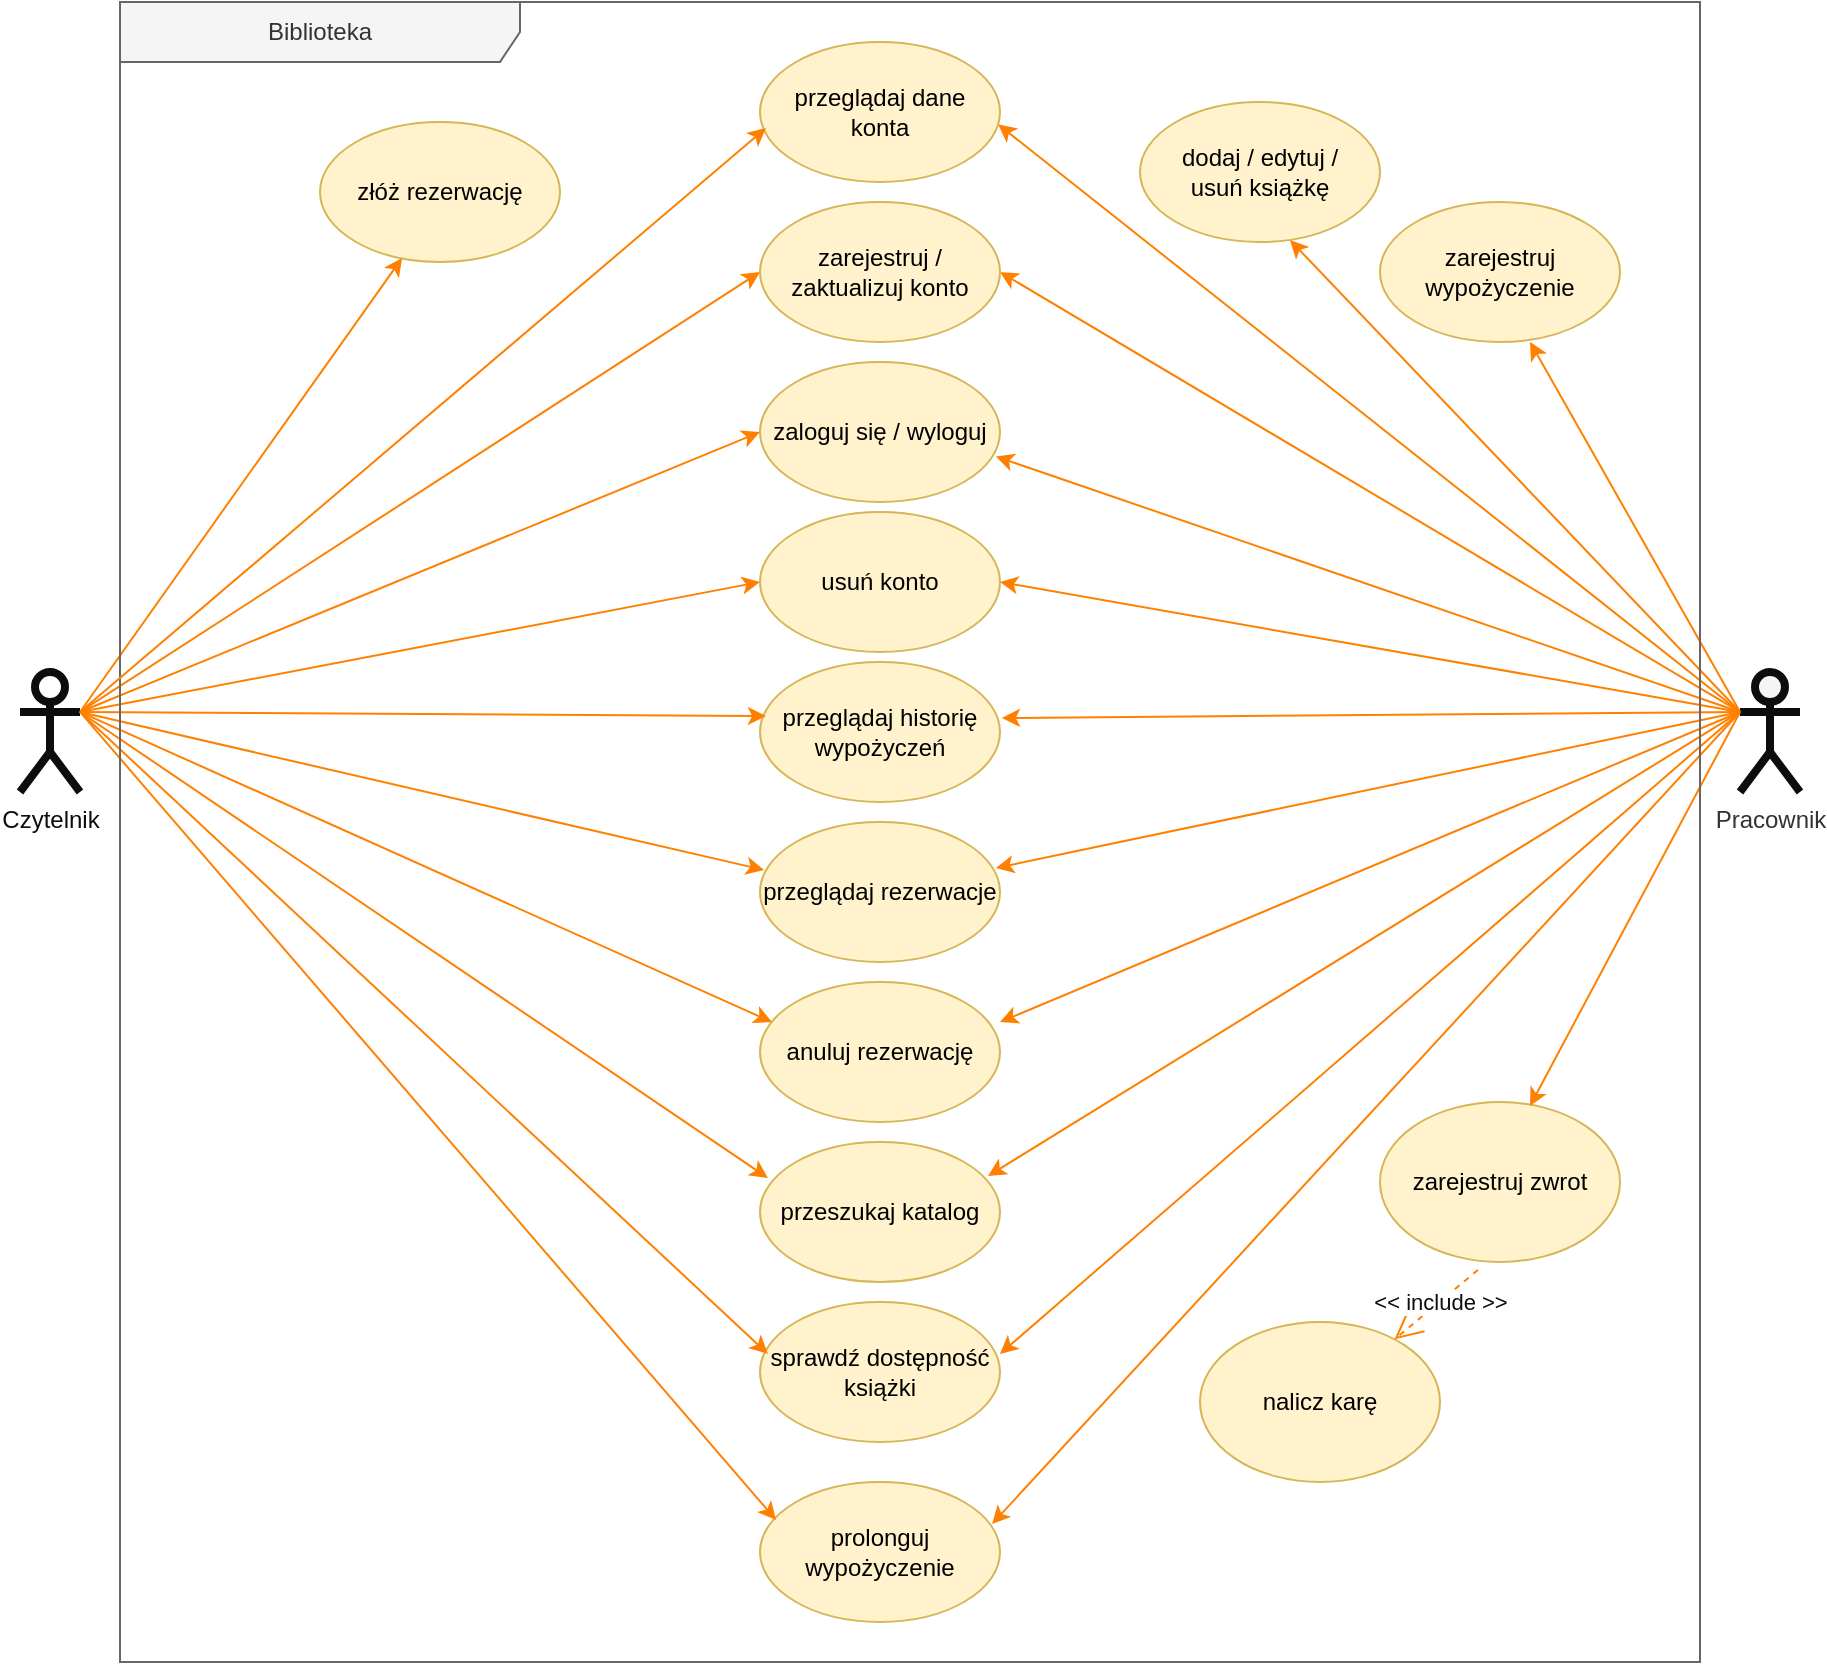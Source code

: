 <mxfile version="13.7.3" type="device"><diagram id="1cee9afd-dcdd-cf27-cb82-50d77dad4855" name="Page-1"><mxGraphModel dx="2586" dy="850" grid="1" gridSize="10" guides="1" tooltips="1" connect="1" arrows="1" fold="1" page="1" pageScale="1" pageWidth="850" pageHeight="1100" math="0" shadow="0"><root><mxCell id="0"/><mxCell id="1" parent="0"/><mxCell id="c1cb8d76720eaeb-1" value="zaloguj się / wyloguj" style="ellipse;whiteSpace=wrap;html=1;fillColor=#fff2cc;strokeColor=#d6b656;" parent="1" vertex="1"><mxGeometry x="350" y="180" width="120" height="70" as="geometry"/></mxCell><mxCell id="c1cb8d76720eaeb-3" value="nalicz karę" style="ellipse;whiteSpace=wrap;html=1;fillColor=#fff2cc;strokeColor=#d6b656;" parent="1" vertex="1"><mxGeometry x="570" y="660" width="120" height="80" as="geometry"/></mxCell><mxCell id="c1cb8d76720eaeb-4" value="zarejestruj zwrot" style="ellipse;whiteSpace=wrap;html=1;fillColor=#fff2cc;strokeColor=#d6b656;" parent="1" vertex="1"><mxGeometry x="660" y="550" width="120" height="80" as="geometry"/></mxCell><mxCell id="c1cb8d76720eaeb-10" style="html=1;exitX=1;exitY=0.333;exitPerimeter=0;entryX=0;entryY=0.5;jettySize=auto;orthogonalLoop=1;fillColor=#ffcd28;curved=1;fontColor=#000099;gradientColor=#ffa500;strokeColor=#FF8000;" parent="1" source="c1cb8d76720eaeb-15" target="c1cb8d76720eaeb-1" edge="1"><mxGeometry relative="1" as="geometry"/></mxCell><mxCell id="c1cb8d76720eaeb-12" style="rounded=0;html=1;exitX=1;exitY=0.333;exitPerimeter=0;entryX=0;entryY=0.5;jettySize=auto;orthogonalLoop=1;fontColor=#000099;strokeColor=#FF8000;" parent="1" source="c1cb8d76720eaeb-15" target="c1cb8d76720eaeb-26" edge="1"><mxGeometry relative="1" as="geometry"/></mxCell><mxCell id="c1cb8d76720eaeb-15" value="Czytelnik&lt;br&gt;" style="shape=umlActor;verticalLabelPosition=bottom;labelBackgroundColor=#ffffff;verticalAlign=top;html=1;strokeWidth=4;strokeColor=#0D0D0D;fontColor=#0D0D0D;" parent="1" vertex="1"><mxGeometry x="-20" y="335" width="30" height="60" as="geometry"/></mxCell><mxCell id="c1cb8d76720eaeb-16" style="rounded=0;html=1;exitX=0;exitY=0.333;exitPerimeter=0;entryX=0.625;entryY=0.025;jettySize=auto;orthogonalLoop=1;fontColor=#000099;strokeColor=#FF8000;entryDx=0;entryDy=0;entryPerimeter=0;" parent="1" source="c1cb8d76720eaeb-20" target="c1cb8d76720eaeb-4" edge="1"><mxGeometry relative="1" as="geometry"/></mxCell><mxCell id="c1cb8d76720eaeb-17" style="edgeStyle=none;curved=1;html=1;exitX=0;exitY=0.333;exitPerimeter=0;entryX=1;entryY=0.5;jettySize=auto;orthogonalLoop=1;strokeColor=#FF8000;fontColor=#000099;" parent="1" source="c1cb8d76720eaeb-20" target="c1cb8d76720eaeb-26" edge="1"><mxGeometry relative="1" as="geometry"/></mxCell><mxCell id="c1cb8d76720eaeb-20" value="Pracownik" style="shape=umlActor;verticalLabelPosition=bottom;labelBackgroundColor=#ffffff;verticalAlign=top;html=1;strokeWidth=4;fontColor=#333333;fillColor=#f5f5f5;strokeColor=#0D0D0D;" parent="1" vertex="1"><mxGeometry x="840" y="335" width="30" height="60" as="geometry"/></mxCell><mxCell id="c1cb8d76720eaeb-25" value="&lt;font color=&quot;#0d0d0d&quot;&gt;&amp;lt;&amp;lt; include &amp;gt;&amp;gt;&lt;/font&gt;" style="endArrow=open;endSize=12;dashed=1;html=1;exitX=0.408;exitY=1.05;fontColor=#000099;strokeColor=#FF8000;exitDx=0;exitDy=0;exitPerimeter=0;" parent="1" source="c1cb8d76720eaeb-4" target="c1cb8d76720eaeb-3" edge="1"><mxGeometry x="-0.091" width="160" relative="1" as="geometry"><mxPoint x="425" y="335" as="sourcePoint"/><mxPoint x="555" y="355" as="targetPoint"/><mxPoint as="offset"/></mxGeometry></mxCell><mxCell id="c1cb8d76720eaeb-26" value="zarejestruj / zaktualizuj konto" style="ellipse;whiteSpace=wrap;html=1;fillColor=#fff2cc;strokeColor=#d6b656;" parent="1" vertex="1"><mxGeometry x="350" y="100" width="120" height="70" as="geometry"/></mxCell><mxCell id="EXUxKiD1SoixaMoRU3UP-10" value="" style="endArrow=classic;html=1;fontColor=#0D0D0D;exitX=0;exitY=0.333;exitDx=0;exitDy=0;exitPerimeter=0;entryX=0.983;entryY=0.675;entryDx=0;entryDy=0;gradientColor=#ffa500;fillColor=#ffcd28;strokeColor=#FF8000;entryPerimeter=0;" edge="1" parent="1" source="c1cb8d76720eaeb-20" target="c1cb8d76720eaeb-1"><mxGeometry width="50" height="50" relative="1" as="geometry"><mxPoint x="400" y="270" as="sourcePoint"/><mxPoint x="450" y="220" as="targetPoint"/></mxGeometry></mxCell><mxCell id="EXUxKiD1SoixaMoRU3UP-11" value="usuń konto" style="ellipse;whiteSpace=wrap;html=1;fillColor=#fff2cc;strokeColor=#d6b656;" vertex="1" parent="1"><mxGeometry x="350" y="255" width="120" height="70" as="geometry"/></mxCell><mxCell id="EXUxKiD1SoixaMoRU3UP-12" value="" style="endArrow=classic;html=1;strokeColor=#FF8000;fontColor=#0D0D0D;exitX=1;exitY=0.333;exitDx=0;exitDy=0;exitPerimeter=0;entryX=0;entryY=0.5;entryDx=0;entryDy=0;" edge="1" parent="1" source="c1cb8d76720eaeb-15" target="EXUxKiD1SoixaMoRU3UP-11"><mxGeometry width="50" height="50" relative="1" as="geometry"><mxPoint x="400" y="280" as="sourcePoint"/><mxPoint x="450" y="230" as="targetPoint"/></mxGeometry></mxCell><mxCell id="EXUxKiD1SoixaMoRU3UP-13" value="" style="endArrow=classic;html=1;strokeColor=#FF8000;fontColor=#0D0D0D;exitX=0;exitY=0.333;exitDx=0;exitDy=0;exitPerimeter=0;entryX=1;entryY=0.5;entryDx=0;entryDy=0;" edge="1" parent="1" source="c1cb8d76720eaeb-20" target="EXUxKiD1SoixaMoRU3UP-11"><mxGeometry width="50" height="50" relative="1" as="geometry"><mxPoint x="400" y="280" as="sourcePoint"/><mxPoint x="472" y="325" as="targetPoint"/></mxGeometry></mxCell><mxCell id="EXUxKiD1SoixaMoRU3UP-14" value="przeglądaj dane konta" style="ellipse;whiteSpace=wrap;html=1;fillColor=#fff2cc;strokeColor=#d6b656;" vertex="1" parent="1"><mxGeometry x="350" y="20" width="120" height="70" as="geometry"/></mxCell><mxCell id="EXUxKiD1SoixaMoRU3UP-16" value="" style="endArrow=classic;html=1;strokeColor=#FF8000;fontColor=#0D0D0D;exitX=0;exitY=0.333;exitDx=0;exitDy=0;exitPerimeter=0;entryX=0.992;entryY=0.588;entryDx=0;entryDy=0;entryPerimeter=0;" edge="1" parent="1" source="c1cb8d76720eaeb-20" target="EXUxKiD1SoixaMoRU3UP-14"><mxGeometry width="50" height="50" relative="1" as="geometry"><mxPoint x="400" y="280" as="sourcePoint"/><mxPoint x="450" y="230" as="targetPoint"/></mxGeometry></mxCell><mxCell id="EXUxKiD1SoixaMoRU3UP-17" value="przeglądaj historię wypożyczeń" style="ellipse;whiteSpace=wrap;html=1;fillColor=#fff2cc;strokeColor=#d6b656;" vertex="1" parent="1"><mxGeometry x="350" y="330" width="120" height="70" as="geometry"/></mxCell><mxCell id="EXUxKiD1SoixaMoRU3UP-18" value="" style="endArrow=classic;html=1;strokeColor=#FF8000;fontColor=#0D0D0D;exitX=1;exitY=0.333;exitDx=0;exitDy=0;exitPerimeter=0;entryX=0.025;entryY=0.386;entryDx=0;entryDy=0;entryPerimeter=0;" edge="1" parent="1" source="c1cb8d76720eaeb-15" target="EXUxKiD1SoixaMoRU3UP-17"><mxGeometry width="50" height="50" relative="1" as="geometry"><mxPoint x="400" y="280" as="sourcePoint"/><mxPoint x="450" y="230" as="targetPoint"/></mxGeometry></mxCell><mxCell id="EXUxKiD1SoixaMoRU3UP-19" value="" style="endArrow=classic;html=1;strokeColor=#FF8000;fontColor=#0D0D0D;exitX=0;exitY=0.333;exitDx=0;exitDy=0;exitPerimeter=0;entryX=1.008;entryY=0.4;entryDx=0;entryDy=0;entryPerimeter=0;" edge="1" parent="1" source="c1cb8d76720eaeb-20" target="EXUxKiD1SoixaMoRU3UP-17"><mxGeometry width="50" height="50" relative="1" as="geometry"><mxPoint x="400" y="280" as="sourcePoint"/><mxPoint x="450" y="230" as="targetPoint"/></mxGeometry></mxCell><mxCell id="EXUxKiD1SoixaMoRU3UP-20" value="przeglądaj rezerwacje" style="ellipse;whiteSpace=wrap;html=1;fillColor=#fff2cc;strokeColor=#d6b656;" vertex="1" parent="1"><mxGeometry x="350" y="410" width="120" height="70" as="geometry"/></mxCell><mxCell id="EXUxKiD1SoixaMoRU3UP-21" value="" style="endArrow=classic;html=1;strokeColor=#FF8000;fontColor=#0D0D0D;exitX=1;exitY=0.333;exitDx=0;exitDy=0;exitPerimeter=0;entryX=0.017;entryY=0.343;entryDx=0;entryDy=0;entryPerimeter=0;" edge="1" parent="1" source="c1cb8d76720eaeb-15" target="EXUxKiD1SoixaMoRU3UP-20"><mxGeometry width="50" height="50" relative="1" as="geometry"><mxPoint x="400" y="450" as="sourcePoint"/><mxPoint x="450" y="400" as="targetPoint"/></mxGeometry></mxCell><mxCell id="EXUxKiD1SoixaMoRU3UP-22" value="" style="endArrow=classic;html=1;strokeColor=#FF8000;fontColor=#0D0D0D;exitX=0;exitY=0.333;exitDx=0;exitDy=0;exitPerimeter=0;entryX=0.983;entryY=0.329;entryDx=0;entryDy=0;entryPerimeter=0;" edge="1" parent="1" source="c1cb8d76720eaeb-20" target="EXUxKiD1SoixaMoRU3UP-20"><mxGeometry width="50" height="50" relative="1" as="geometry"><mxPoint x="400" y="450" as="sourcePoint"/><mxPoint x="450" y="400" as="targetPoint"/></mxGeometry></mxCell><mxCell id="EXUxKiD1SoixaMoRU3UP-23" value="anuluj rezerwację" style="ellipse;whiteSpace=wrap;html=1;fillColor=#fff2cc;strokeColor=#d6b656;" vertex="1" parent="1"><mxGeometry x="350" y="490" width="120" height="70" as="geometry"/></mxCell><mxCell id="EXUxKiD1SoixaMoRU3UP-24" value="" style="endArrow=classic;html=1;strokeColor=#FF8000;fontColor=#0D0D0D;exitX=1;exitY=0.333;exitDx=0;exitDy=0;exitPerimeter=0;entryX=0.05;entryY=0.286;entryDx=0;entryDy=0;entryPerimeter=0;" edge="1" parent="1" source="c1cb8d76720eaeb-15" target="EXUxKiD1SoixaMoRU3UP-23"><mxGeometry width="50" height="50" relative="1" as="geometry"><mxPoint x="400" y="450" as="sourcePoint"/><mxPoint x="450" y="400" as="targetPoint"/></mxGeometry></mxCell><mxCell id="EXUxKiD1SoixaMoRU3UP-26" value="" style="endArrow=classic;html=1;strokeColor=#FF8000;fontColor=#0D0D0D;exitX=0;exitY=0.333;exitDx=0;exitDy=0;exitPerimeter=0;entryX=1;entryY=0.286;entryDx=0;entryDy=0;entryPerimeter=0;" edge="1" parent="1" source="c1cb8d76720eaeb-20" target="EXUxKiD1SoixaMoRU3UP-23"><mxGeometry width="50" height="50" relative="1" as="geometry"><mxPoint x="400" y="450" as="sourcePoint"/><mxPoint x="450" y="400" as="targetPoint"/></mxGeometry></mxCell><mxCell id="EXUxKiD1SoixaMoRU3UP-27" value="przeszukaj katalog" style="ellipse;whiteSpace=wrap;html=1;fillColor=#fff2cc;strokeColor=#d6b656;" vertex="1" parent="1"><mxGeometry x="350" y="570" width="120" height="70" as="geometry"/></mxCell><mxCell id="EXUxKiD1SoixaMoRU3UP-28" value="" style="endArrow=classic;html=1;strokeColor=#FF8000;fontColor=#0D0D0D;exitX=1;exitY=0.333;exitDx=0;exitDy=0;exitPerimeter=0;entryX=0.033;entryY=0.257;entryDx=0;entryDy=0;entryPerimeter=0;" edge="1" parent="1" source="c1cb8d76720eaeb-15" target="EXUxKiD1SoixaMoRU3UP-27"><mxGeometry width="50" height="50" relative="1" as="geometry"><mxPoint x="400" y="440" as="sourcePoint"/><mxPoint x="450" y="390" as="targetPoint"/></mxGeometry></mxCell><mxCell id="EXUxKiD1SoixaMoRU3UP-29" value="" style="endArrow=classic;html=1;strokeColor=#FF8000;fontColor=#0D0D0D;exitX=0;exitY=0.333;exitDx=0;exitDy=0;exitPerimeter=0;entryX=0.95;entryY=0.243;entryDx=0;entryDy=0;entryPerimeter=0;" edge="1" parent="1" source="c1cb8d76720eaeb-20" target="EXUxKiD1SoixaMoRU3UP-27"><mxGeometry width="50" height="50" relative="1" as="geometry"><mxPoint x="400" y="440" as="sourcePoint"/><mxPoint x="450" y="390" as="targetPoint"/></mxGeometry></mxCell><mxCell id="EXUxKiD1SoixaMoRU3UP-30" value="zarejestruj wypożyczenie" style="ellipse;whiteSpace=wrap;html=1;fillColor=#fff2cc;strokeColor=#d6b656;" vertex="1" parent="1"><mxGeometry x="660" y="100" width="120" height="70" as="geometry"/></mxCell><mxCell id="EXUxKiD1SoixaMoRU3UP-31" value="" style="endArrow=classic;html=1;strokeColor=#FF8000;fontColor=#0D0D0D;exitX=0;exitY=0.333;exitDx=0;exitDy=0;exitPerimeter=0;entryX=0.625;entryY=1;entryDx=0;entryDy=0;entryPerimeter=0;" edge="1" parent="1" source="c1cb8d76720eaeb-20" target="EXUxKiD1SoixaMoRU3UP-30"><mxGeometry width="50" height="50" relative="1" as="geometry"><mxPoint x="400" y="240" as="sourcePoint"/><mxPoint x="450" y="190" as="targetPoint"/></mxGeometry></mxCell><mxCell id="EXUxKiD1SoixaMoRU3UP-33" value="złóż rezerwację" style="ellipse;whiteSpace=wrap;html=1;fillColor=#fff2cc;strokeColor=#d6b656;" vertex="1" parent="1"><mxGeometry x="130" y="60" width="120" height="70" as="geometry"/></mxCell><mxCell id="EXUxKiD1SoixaMoRU3UP-34" value="" style="endArrow=classic;html=1;strokeColor=#FF8000;fontColor=#0D0D0D;exitX=1;exitY=0.333;exitDx=0;exitDy=0;exitPerimeter=0;entryX=0.342;entryY=0.971;entryDx=0;entryDy=0;entryPerimeter=0;" edge="1" parent="1" source="c1cb8d76720eaeb-15" target="EXUxKiD1SoixaMoRU3UP-33"><mxGeometry width="50" height="50" relative="1" as="geometry"><mxPoint x="400" y="190" as="sourcePoint"/><mxPoint x="450" y="140" as="targetPoint"/></mxGeometry></mxCell><mxCell id="EXUxKiD1SoixaMoRU3UP-35" value="sprawdź dostępność książki" style="ellipse;whiteSpace=wrap;html=1;fillColor=#fff2cc;strokeColor=#d6b656;" vertex="1" parent="1"><mxGeometry x="350" y="650" width="120" height="70" as="geometry"/></mxCell><mxCell id="EXUxKiD1SoixaMoRU3UP-36" value="" style="endArrow=classic;html=1;strokeColor=#FF8000;fontColor=#0D0D0D;exitX=0;exitY=0.333;exitDx=0;exitDy=0;exitPerimeter=0;entryX=1;entryY=0.371;entryDx=0;entryDy=0;entryPerimeter=0;" edge="1" parent="1" source="c1cb8d76720eaeb-20" target="EXUxKiD1SoixaMoRU3UP-35"><mxGeometry width="50" height="50" relative="1" as="geometry"><mxPoint x="400" y="570" as="sourcePoint"/><mxPoint x="580" y="510" as="targetPoint"/></mxGeometry></mxCell><mxCell id="EXUxKiD1SoixaMoRU3UP-37" value="" style="endArrow=classic;html=1;strokeColor=#FF8000;fontColor=#0D0D0D;exitX=1;exitY=0.333;exitDx=0;exitDy=0;exitPerimeter=0;entryX=0.033;entryY=0.371;entryDx=0;entryDy=0;entryPerimeter=0;" edge="1" parent="1" source="c1cb8d76720eaeb-15" target="EXUxKiD1SoixaMoRU3UP-35"><mxGeometry width="50" height="50" relative="1" as="geometry"><mxPoint x="400" y="480" as="sourcePoint"/><mxPoint x="450" y="430" as="targetPoint"/></mxGeometry></mxCell><mxCell id="EXUxKiD1SoixaMoRU3UP-38" value="dodaj / edytuj / &lt;br&gt;usuń książkę" style="ellipse;whiteSpace=wrap;html=1;fillColor=#fff2cc;strokeColor=#d6b656;" vertex="1" parent="1"><mxGeometry x="540" y="50" width="120" height="70" as="geometry"/></mxCell><mxCell id="EXUxKiD1SoixaMoRU3UP-39" value="" style="endArrow=classic;html=1;strokeColor=#FF8000;fontColor=#0D0D0D;exitX=0;exitY=0.333;exitDx=0;exitDy=0;exitPerimeter=0;entryX=0.625;entryY=0.986;entryDx=0;entryDy=0;entryPerimeter=0;" edge="1" parent="1" source="c1cb8d76720eaeb-20" target="EXUxKiD1SoixaMoRU3UP-38"><mxGeometry width="50" height="50" relative="1" as="geometry"><mxPoint x="400" y="300" as="sourcePoint"/><mxPoint x="610" y="130" as="targetPoint"/></mxGeometry></mxCell><mxCell id="EXUxKiD1SoixaMoRU3UP-40" value="prolonguj wypożyczenie" style="ellipse;whiteSpace=wrap;html=1;fillColor=#fff2cc;strokeColor=#d6b656;" vertex="1" parent="1"><mxGeometry x="350" y="740" width="120" height="70" as="geometry"/></mxCell><mxCell id="EXUxKiD1SoixaMoRU3UP-41" value="" style="endArrow=classic;html=1;strokeColor=#FF8000;fontColor=#0D0D0D;exitX=1;exitY=0.333;exitDx=0;exitDy=0;exitPerimeter=0;entryX=0.067;entryY=0.271;entryDx=0;entryDy=0;entryPerimeter=0;" edge="1" parent="1" source="c1cb8d76720eaeb-15" target="EXUxKiD1SoixaMoRU3UP-40"><mxGeometry width="50" height="50" relative="1" as="geometry"><mxPoint x="400" y="640" as="sourcePoint"/><mxPoint x="450" y="590" as="targetPoint"/></mxGeometry></mxCell><mxCell id="EXUxKiD1SoixaMoRU3UP-42" value="" style="endArrow=classic;html=1;strokeColor=#FF8000;fontColor=#0D0D0D;exitX=0;exitY=0.333;exitDx=0;exitDy=0;exitPerimeter=0;entryX=0.967;entryY=0.3;entryDx=0;entryDy=0;entryPerimeter=0;" edge="1" parent="1" source="c1cb8d76720eaeb-20" target="EXUxKiD1SoixaMoRU3UP-40"><mxGeometry width="50" height="50" relative="1" as="geometry"><mxPoint x="400" y="640" as="sourcePoint"/><mxPoint x="450" y="590" as="targetPoint"/></mxGeometry></mxCell><mxCell id="c1cb8d76720eaeb-22" value="Biblioteka" style="shape=umlFrame;whiteSpace=wrap;html=1;strokeWidth=1;width=200;height=30;fillColor=#f5f5f5;strokeColor=#666666;fontColor=#333333;" parent="1" vertex="1"><mxGeometry x="30" width="790" height="830" as="geometry"/></mxCell><mxCell id="EXUxKiD1SoixaMoRU3UP-50" value="" style="endArrow=classic;html=1;strokeColor=#FF8000;fontColor=#0D0D0D;exitX=1;exitY=0.333;exitDx=0;exitDy=0;exitPerimeter=0;entryX=0.025;entryY=0.614;entryDx=0;entryDy=0;entryPerimeter=0;" edge="1" parent="1" source="c1cb8d76720eaeb-15" target="EXUxKiD1SoixaMoRU3UP-14"><mxGeometry width="50" height="50" relative="1" as="geometry"><mxPoint x="470" y="190" as="sourcePoint"/><mxPoint x="520" y="140" as="targetPoint"/></mxGeometry></mxCell></root></mxGraphModel></diagram></mxfile>